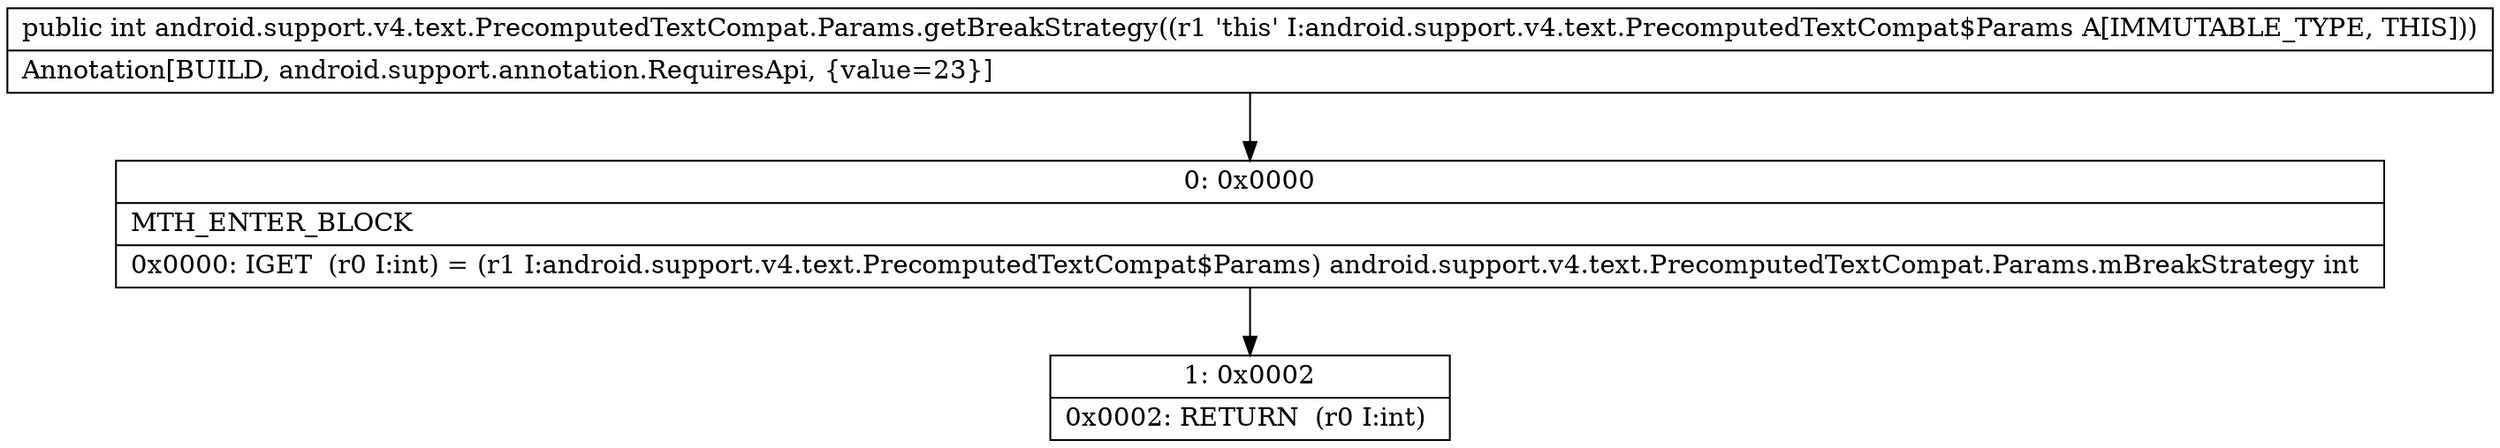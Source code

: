 digraph "CFG forandroid.support.v4.text.PrecomputedTextCompat.Params.getBreakStrategy()I" {
Node_0 [shape=record,label="{0\:\ 0x0000|MTH_ENTER_BLOCK\l|0x0000: IGET  (r0 I:int) = (r1 I:android.support.v4.text.PrecomputedTextCompat$Params) android.support.v4.text.PrecomputedTextCompat.Params.mBreakStrategy int \l}"];
Node_1 [shape=record,label="{1\:\ 0x0002|0x0002: RETURN  (r0 I:int) \l}"];
MethodNode[shape=record,label="{public int android.support.v4.text.PrecomputedTextCompat.Params.getBreakStrategy((r1 'this' I:android.support.v4.text.PrecomputedTextCompat$Params A[IMMUTABLE_TYPE, THIS]))  | Annotation[BUILD, android.support.annotation.RequiresApi, \{value=23\}]\l}"];
MethodNode -> Node_0;
Node_0 -> Node_1;
}

